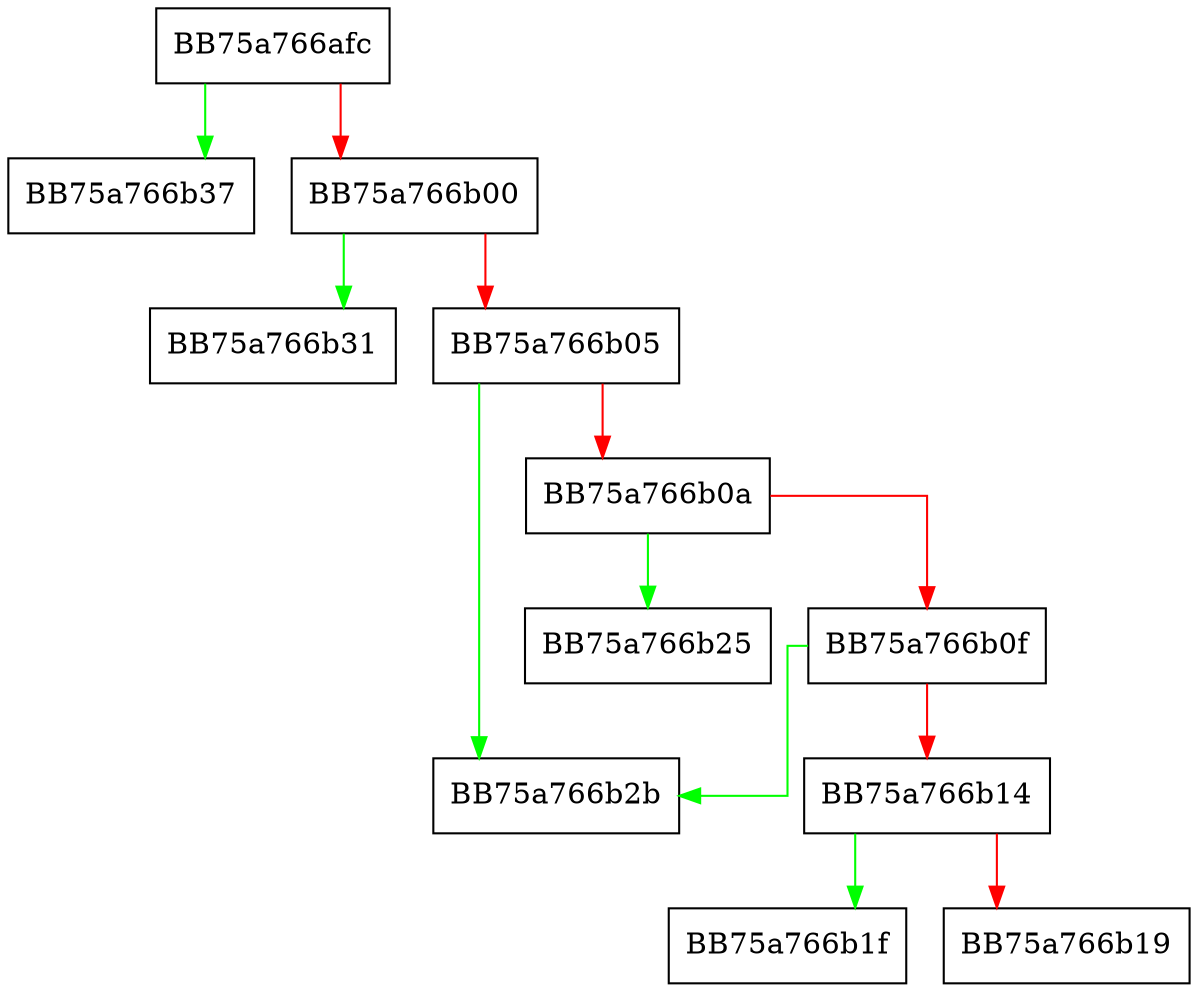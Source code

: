 digraph MimeMlexerReturnToUfsStatus {
  node [shape="box"];
  graph [splines=ortho];
  BB75a766afc -> BB75a766b37 [color="green"];
  BB75a766afc -> BB75a766b00 [color="red"];
  BB75a766b00 -> BB75a766b31 [color="green"];
  BB75a766b00 -> BB75a766b05 [color="red"];
  BB75a766b05 -> BB75a766b2b [color="green"];
  BB75a766b05 -> BB75a766b0a [color="red"];
  BB75a766b0a -> BB75a766b25 [color="green"];
  BB75a766b0a -> BB75a766b0f [color="red"];
  BB75a766b0f -> BB75a766b2b [color="green"];
  BB75a766b0f -> BB75a766b14 [color="red"];
  BB75a766b14 -> BB75a766b1f [color="green"];
  BB75a766b14 -> BB75a766b19 [color="red"];
}